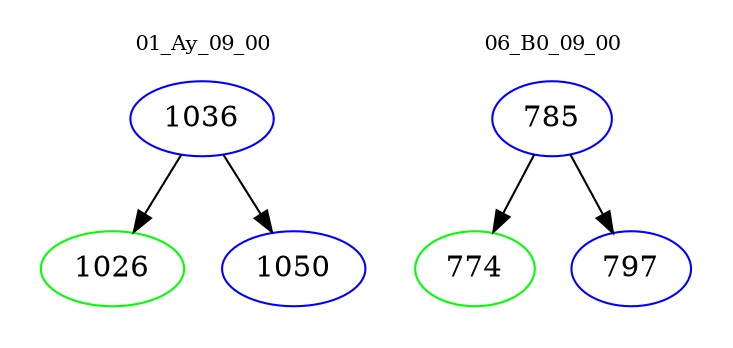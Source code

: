 digraph{
subgraph cluster_0 {
color = white
label = "01_Ay_09_00";
fontsize=10;
T0_1036 [label="1036", color="blue"]
T0_1036 -> T0_1026 [color="black"]
T0_1026 [label="1026", color="green"]
T0_1036 -> T0_1050 [color="black"]
T0_1050 [label="1050", color="blue"]
}
subgraph cluster_1 {
color = white
label = "06_B0_09_00";
fontsize=10;
T1_785 [label="785", color="blue"]
T1_785 -> T1_774 [color="black"]
T1_774 [label="774", color="green"]
T1_785 -> T1_797 [color="black"]
T1_797 [label="797", color="blue"]
}
}
